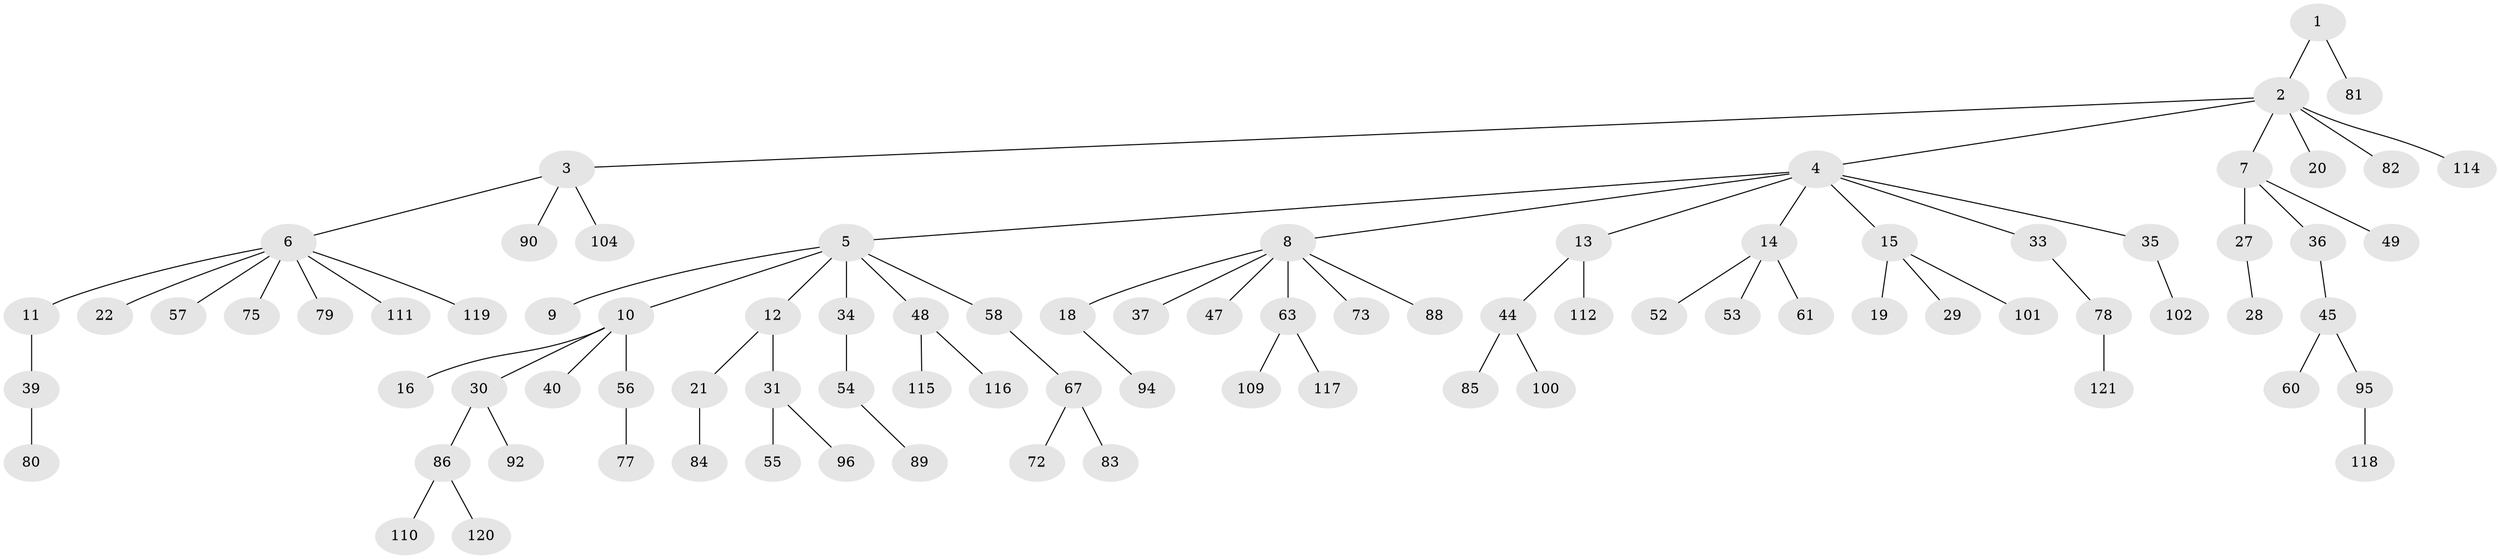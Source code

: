 // Generated by graph-tools (version 1.1) at 2025/24/03/03/25 07:24:06]
// undirected, 85 vertices, 84 edges
graph export_dot {
graph [start="1"]
  node [color=gray90,style=filled];
  1 [super="+38"];
  2 [super="+108"];
  3 [super="+17"];
  4 [super="+91"];
  5 [super="+105"];
  6 [super="+25"];
  7 [super="+26"];
  8 [super="+32"];
  9;
  10;
  11;
  12 [super="+41"];
  13;
  14 [super="+76"];
  15 [super="+24"];
  16;
  18;
  19;
  20 [super="+23"];
  21 [super="+65"];
  22 [super="+43"];
  27 [super="+46"];
  28;
  29;
  30 [super="+42"];
  31 [super="+51"];
  33;
  34 [super="+59"];
  35;
  36;
  37;
  39;
  40 [super="+68"];
  44 [super="+74"];
  45 [super="+50"];
  47;
  48 [super="+98"];
  49;
  52 [super="+99"];
  53 [super="+64"];
  54 [super="+70"];
  55;
  56 [super="+66"];
  57;
  58 [super="+69"];
  60 [super="+93"];
  61 [super="+62"];
  63 [super="+97"];
  67 [super="+71"];
  72;
  73;
  75;
  77;
  78 [super="+107"];
  79;
  80;
  81;
  82;
  83 [super="+103"];
  84;
  85;
  86 [super="+87"];
  88;
  89;
  90;
  92;
  94;
  95 [super="+113"];
  96;
  100;
  101 [super="+106"];
  102;
  104;
  109;
  110;
  111;
  112;
  114;
  115;
  116;
  117;
  118;
  119;
  120;
  121;
  1 -- 2;
  1 -- 81;
  2 -- 3;
  2 -- 4;
  2 -- 7;
  2 -- 20;
  2 -- 82;
  2 -- 114;
  3 -- 6;
  3 -- 104;
  3 -- 90;
  4 -- 5;
  4 -- 8;
  4 -- 13;
  4 -- 14;
  4 -- 15;
  4 -- 33;
  4 -- 35;
  5 -- 9;
  5 -- 10;
  5 -- 12;
  5 -- 34;
  5 -- 48;
  5 -- 58;
  6 -- 11;
  6 -- 22;
  6 -- 111;
  6 -- 119;
  6 -- 57;
  6 -- 75;
  6 -- 79;
  7 -- 49;
  7 -- 27;
  7 -- 36;
  8 -- 18;
  8 -- 63;
  8 -- 73;
  8 -- 88;
  8 -- 37;
  8 -- 47;
  10 -- 16;
  10 -- 30;
  10 -- 40;
  10 -- 56;
  11 -- 39;
  12 -- 21;
  12 -- 31;
  13 -- 44;
  13 -- 112;
  14 -- 52;
  14 -- 53;
  14 -- 61;
  15 -- 19;
  15 -- 29;
  15 -- 101;
  18 -- 94;
  21 -- 84;
  27 -- 28;
  30 -- 86;
  30 -- 92;
  31 -- 55;
  31 -- 96;
  33 -- 78;
  34 -- 54;
  35 -- 102;
  36 -- 45;
  39 -- 80;
  44 -- 100;
  44 -- 85;
  45 -- 95;
  45 -- 60;
  48 -- 116;
  48 -- 115;
  54 -- 89;
  56 -- 77;
  58 -- 67;
  63 -- 109;
  63 -- 117;
  67 -- 72;
  67 -- 83;
  78 -- 121;
  86 -- 110;
  86 -- 120;
  95 -- 118;
}
